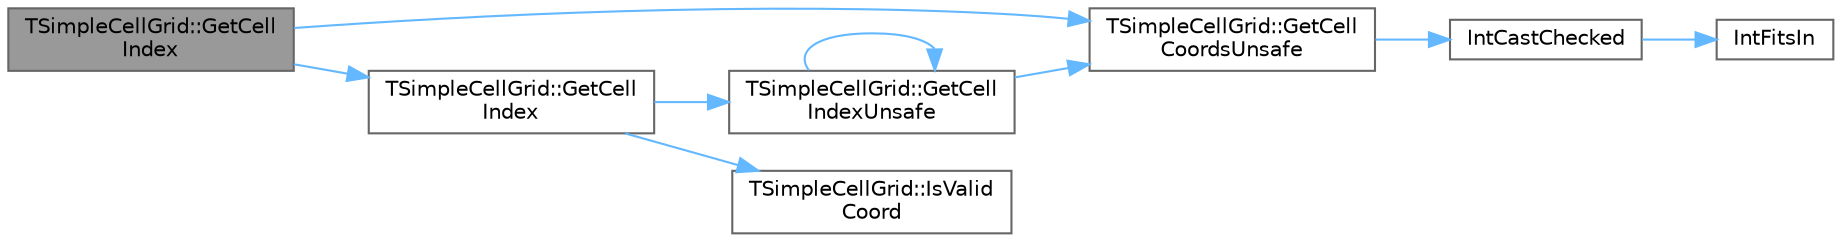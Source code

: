 digraph "TSimpleCellGrid::GetCellIndex"
{
 // INTERACTIVE_SVG=YES
 // LATEX_PDF_SIZE
  bgcolor="transparent";
  edge [fontname=Helvetica,fontsize=10,labelfontname=Helvetica,labelfontsize=10];
  node [fontname=Helvetica,fontsize=10,shape=box,height=0.2,width=0.4];
  rankdir="LR";
  Node1 [id="Node000001",label="TSimpleCellGrid::GetCell\lIndex",height=0.2,width=0.4,color="gray40", fillcolor="grey60", style="filled", fontcolor="black",tooltip="Convert world location to cell index, returns -1 for position outside grid."];
  Node1 -> Node2 [id="edge1_Node000001_Node000002",color="steelblue1",style="solid",tooltip=" "];
  Node2 [id="Node000002",label="TSimpleCellGrid::GetCell\lCoordsUnsafe",height=0.2,width=0.4,color="grey40", fillcolor="white", style="filled",URL="$d2/dcb/structTSimpleCellGrid.html#acd1fc04906bda98d6ab3cf9e30d9a0b6",tooltip="Convert world location to (X,Y) coords on grid, result can be outside grid."];
  Node2 -> Node3 [id="edge2_Node000002_Node000003",color="steelblue1",style="solid",tooltip=" "];
  Node3 [id="Node000003",label="IntCastChecked",height=0.2,width=0.4,color="grey40", fillcolor="white", style="filled",URL="$d4/d24/UnrealTemplate_8h.html#a886a4da9a454571f96b5c89d4f26bc31",tooltip="Cast and check that value fits in OutType."];
  Node3 -> Node4 [id="edge3_Node000003_Node000004",color="steelblue1",style="solid",tooltip=" "];
  Node4 [id="Node000004",label="IntFitsIn",height=0.2,width=0.4,color="grey40", fillcolor="white", style="filled",URL="$d4/d24/UnrealTemplate_8h.html#a9a4800af259748724f3bddeaa0ebdad0",tooltip="Test if value can make a lossless static_cast roundtrip via OutType without a sign change."];
  Node1 -> Node5 [id="edge4_Node000001_Node000005",color="steelblue1",style="solid",tooltip=" "];
  Node5 [id="Node000005",label="TSimpleCellGrid::GetCell\lIndex",height=0.2,width=0.4,color="grey40", fillcolor="white", style="filled",URL="$d2/dcb/structTSimpleCellGrid.html#abc04d8fb66b4bfdba281b787b2c1fade",tooltip="Convert (X,Y) coords on grid to cell index, returns -1 for position outside grid."];
  Node5 -> Node6 [id="edge5_Node000005_Node000006",color="steelblue1",style="solid",tooltip=" "];
  Node6 [id="Node000006",label="TSimpleCellGrid::GetCell\lIndexUnsafe",height=0.2,width=0.4,color="grey40", fillcolor="white", style="filled",URL="$d2/dcb/structTSimpleCellGrid.html#aa481261fbf8e614f86e0300589a6cd76",tooltip="Convert world location to cell index, result can be invalid."];
  Node6 -> Node2 [id="edge6_Node000006_Node000002",color="steelblue1",style="solid",tooltip=" "];
  Node6 -> Node6 [id="edge7_Node000006_Node000006",color="steelblue1",style="solid",tooltip=" "];
  Node5 -> Node7 [id="edge8_Node000005_Node000007",color="steelblue1",style="solid",tooltip=" "];
  Node7 [id="Node000007",label="TSimpleCellGrid::IsValid\lCoord",height=0.2,width=0.4,color="grey40", fillcolor="white", style="filled",URL="$d2/dcb/structTSimpleCellGrid.html#adad67e2ac0b745e45140823dcc967b78",tooltip=" "];
}
